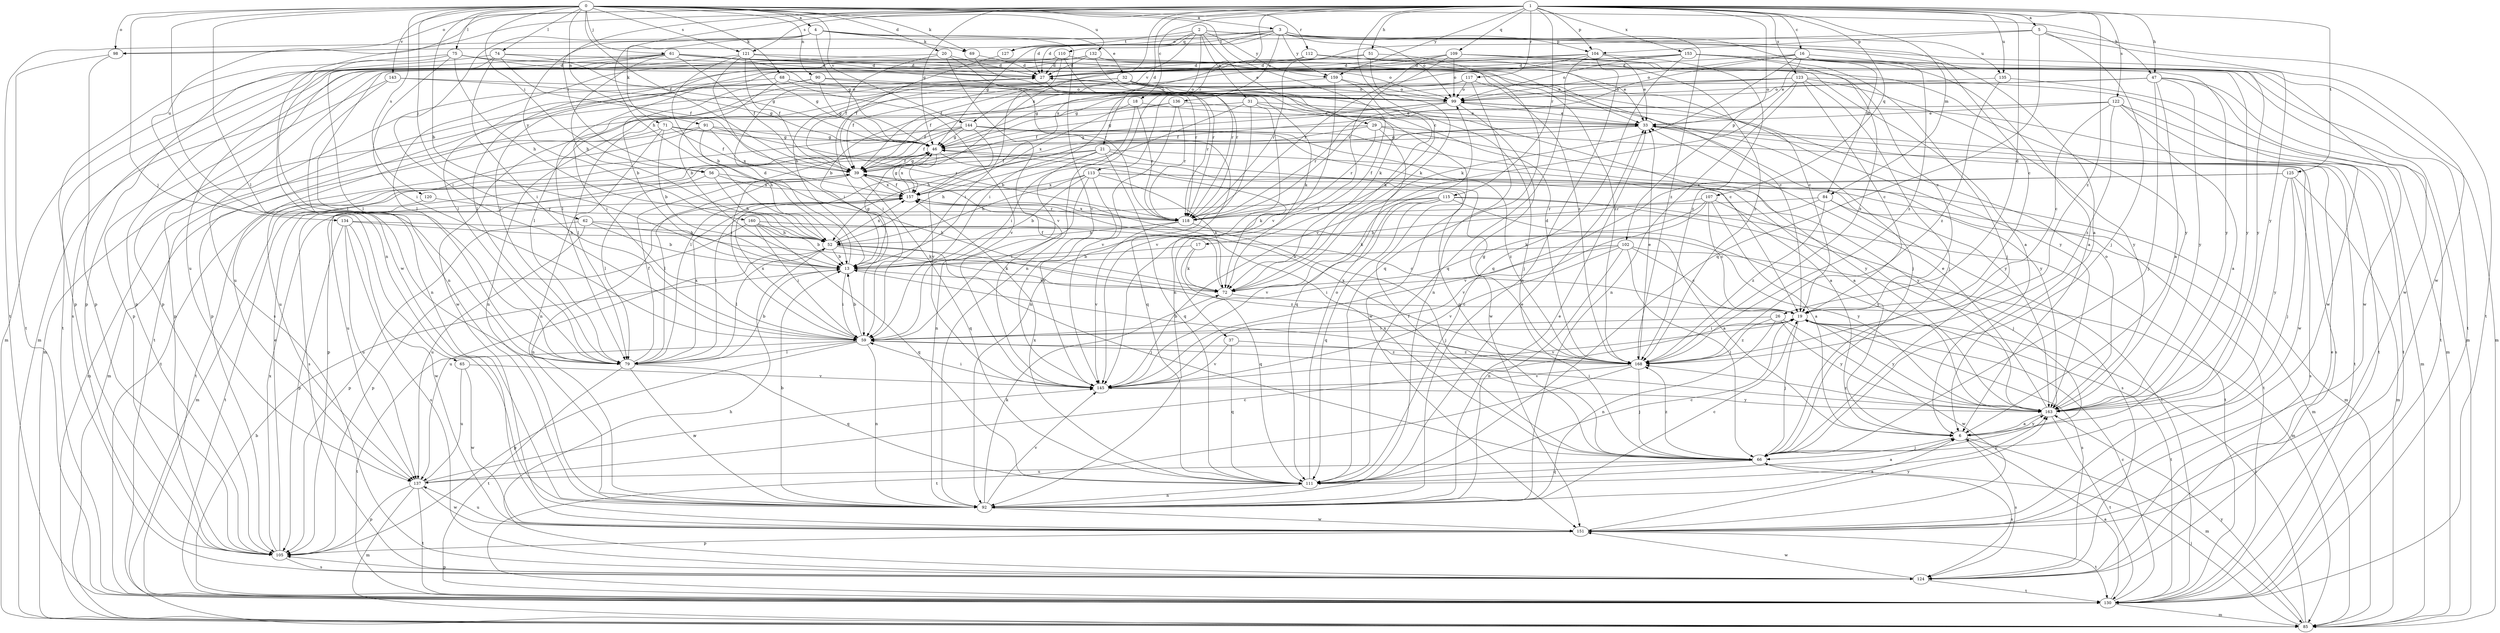 strict digraph  {
0;
1;
2;
3;
4;
5;
6;
13;
16;
17;
18;
19;
20;
21;
26;
27;
29;
31;
32;
33;
37;
39;
46;
47;
51;
52;
56;
59;
61;
62;
65;
66;
68;
69;
71;
72;
74;
75;
79;
84;
85;
90;
91;
92;
98;
99;
102;
104;
105;
107;
109;
110;
111;
112;
113;
115;
117;
118;
120;
121;
122;
123;
124;
125;
127;
130;
132;
134;
135;
136;
137;
143;
144;
145;
151;
153;
157;
159;
160;
163;
168;
0 -> 3  [label=a];
0 -> 4  [label=a];
0 -> 13  [label=b];
0 -> 20  [label=d];
0 -> 37  [label=f];
0 -> 39  [label=f];
0 -> 47  [label=h];
0 -> 56  [label=i];
0 -> 61  [label=j];
0 -> 62  [label=j];
0 -> 65  [label=j];
0 -> 68  [label=k];
0 -> 69  [label=k];
0 -> 74  [label=l];
0 -> 75  [label=l];
0 -> 79  [label=l];
0 -> 90  [label=n];
0 -> 91  [label=n];
0 -> 92  [label=n];
0 -> 98  [label=o];
0 -> 112  [label=r];
0 -> 120  [label=s];
0 -> 121  [label=s];
0 -> 132  [label=u];
0 -> 143  [label=v];
0 -> 144  [label=v];
1 -> 5  [label=a];
1 -> 16  [label=c];
1 -> 17  [label=c];
1 -> 18  [label=c];
1 -> 21  [label=d];
1 -> 26  [label=d];
1 -> 46  [label=g];
1 -> 47  [label=h];
1 -> 51  [label=h];
1 -> 52  [label=h];
1 -> 56  [label=i];
1 -> 84  [label=m];
1 -> 98  [label=o];
1 -> 102  [label=p];
1 -> 104  [label=p];
1 -> 107  [label=q];
1 -> 109  [label=q];
1 -> 113  [label=r];
1 -> 115  [label=r];
1 -> 117  [label=r];
1 -> 121  [label=s];
1 -> 122  [label=s];
1 -> 123  [label=s];
1 -> 125  [label=t];
1 -> 134  [label=u];
1 -> 135  [label=u];
1 -> 151  [label=w];
1 -> 153  [label=x];
1 -> 157  [label=x];
1 -> 159  [label=y];
1 -> 168  [label=z];
2 -> 6  [label=a];
2 -> 19  [label=c];
2 -> 27  [label=d];
2 -> 29  [label=e];
2 -> 31  [label=e];
2 -> 92  [label=n];
2 -> 110  [label=q];
2 -> 127  [label=t];
2 -> 144  [label=v];
2 -> 159  [label=y];
3 -> 27  [label=d];
3 -> 46  [label=g];
3 -> 84  [label=m];
3 -> 98  [label=o];
3 -> 99  [label=o];
3 -> 104  [label=p];
3 -> 127  [label=t];
3 -> 130  [label=t];
3 -> 135  [label=u];
3 -> 136  [label=u];
3 -> 159  [label=y];
3 -> 168  [label=z];
4 -> 32  [label=e];
4 -> 46  [label=g];
4 -> 59  [label=i];
4 -> 69  [label=k];
4 -> 71  [label=k];
4 -> 145  [label=v];
4 -> 160  [label=y];
4 -> 163  [label=y];
5 -> 66  [label=j];
5 -> 104  [label=p];
5 -> 111  [label=q];
5 -> 130  [label=t];
5 -> 151  [label=w];
5 -> 157  [label=x];
6 -> 66  [label=j];
6 -> 85  [label=m];
6 -> 124  [label=s];
6 -> 163  [label=y];
13 -> 27  [label=d];
13 -> 46  [label=g];
13 -> 59  [label=i];
13 -> 72  [label=k];
16 -> 27  [label=d];
16 -> 33  [label=e];
16 -> 72  [label=k];
16 -> 85  [label=m];
16 -> 99  [label=o];
16 -> 118  [label=r];
16 -> 151  [label=w];
16 -> 163  [label=y];
16 -> 168  [label=z];
17 -> 13  [label=b];
17 -> 72  [label=k];
17 -> 111  [label=q];
18 -> 33  [label=e];
18 -> 59  [label=i];
18 -> 118  [label=r];
18 -> 157  [label=x];
19 -> 59  [label=i];
19 -> 66  [label=j];
19 -> 124  [label=s];
19 -> 130  [label=t];
19 -> 145  [label=v];
19 -> 163  [label=y];
20 -> 27  [label=d];
20 -> 39  [label=f];
20 -> 79  [label=l];
20 -> 118  [label=r];
20 -> 145  [label=v];
21 -> 39  [label=f];
21 -> 52  [label=h];
21 -> 92  [label=n];
21 -> 105  [label=p];
21 -> 111  [label=q];
21 -> 163  [label=y];
21 -> 168  [label=z];
26 -> 59  [label=i];
26 -> 92  [label=n];
26 -> 151  [label=w];
26 -> 163  [label=y];
26 -> 168  [label=z];
27 -> 99  [label=o];
27 -> 118  [label=r];
27 -> 130  [label=t];
27 -> 151  [label=w];
29 -> 46  [label=g];
29 -> 52  [label=h];
29 -> 111  [label=q];
29 -> 118  [label=r];
29 -> 124  [label=s];
29 -> 163  [label=y];
31 -> 13  [label=b];
31 -> 33  [label=e];
31 -> 79  [label=l];
31 -> 92  [label=n];
31 -> 145  [label=v];
31 -> 151  [label=w];
32 -> 13  [label=b];
32 -> 19  [label=c];
32 -> 39  [label=f];
32 -> 66  [label=j];
32 -> 85  [label=m];
32 -> 99  [label=o];
32 -> 137  [label=u];
32 -> 163  [label=y];
33 -> 46  [label=g];
33 -> 79  [label=l];
33 -> 130  [label=t];
33 -> 151  [label=w];
33 -> 163  [label=y];
37 -> 111  [label=q];
37 -> 145  [label=v];
37 -> 168  [label=z];
39 -> 46  [label=g];
39 -> 79  [label=l];
39 -> 85  [label=m];
39 -> 111  [label=q];
39 -> 137  [label=u];
39 -> 157  [label=x];
46 -> 39  [label=f];
46 -> 72  [label=k];
46 -> 124  [label=s];
46 -> 130  [label=t];
46 -> 157  [label=x];
47 -> 6  [label=a];
47 -> 13  [label=b];
47 -> 66  [label=j];
47 -> 99  [label=o];
47 -> 130  [label=t];
47 -> 151  [label=w];
47 -> 163  [label=y];
51 -> 27  [label=d];
51 -> 72  [label=k];
51 -> 111  [label=q];
51 -> 118  [label=r];
52 -> 13  [label=b];
52 -> 66  [label=j];
52 -> 72  [label=k];
52 -> 79  [label=l];
52 -> 137  [label=u];
52 -> 157  [label=x];
52 -> 168  [label=z];
56 -> 52  [label=h];
56 -> 72  [label=k];
56 -> 79  [label=l];
56 -> 157  [label=x];
59 -> 13  [label=b];
59 -> 79  [label=l];
59 -> 92  [label=n];
59 -> 105  [label=p];
59 -> 130  [label=t];
59 -> 157  [label=x];
59 -> 168  [label=z];
61 -> 27  [label=d];
61 -> 39  [label=f];
61 -> 52  [label=h];
61 -> 85  [label=m];
61 -> 99  [label=o];
61 -> 105  [label=p];
61 -> 118  [label=r];
61 -> 124  [label=s];
61 -> 130  [label=t];
61 -> 163  [label=y];
61 -> 168  [label=z];
62 -> 13  [label=b];
62 -> 19  [label=c];
62 -> 52  [label=h];
62 -> 105  [label=p];
62 -> 137  [label=u];
65 -> 137  [label=u];
65 -> 145  [label=v];
65 -> 151  [label=w];
66 -> 39  [label=f];
66 -> 46  [label=g];
66 -> 111  [label=q];
66 -> 124  [label=s];
66 -> 137  [label=u];
66 -> 157  [label=x];
66 -> 168  [label=z];
68 -> 13  [label=b];
68 -> 99  [label=o];
68 -> 105  [label=p];
68 -> 145  [label=v];
69 -> 27  [label=d];
69 -> 118  [label=r];
71 -> 6  [label=a];
71 -> 13  [label=b];
71 -> 39  [label=f];
71 -> 46  [label=g];
71 -> 85  [label=m];
71 -> 92  [label=n];
72 -> 19  [label=c];
72 -> 39  [label=f];
74 -> 27  [label=d];
74 -> 39  [label=f];
74 -> 46  [label=g];
74 -> 59  [label=i];
74 -> 79  [label=l];
74 -> 105  [label=p];
75 -> 19  [label=c];
75 -> 27  [label=d];
75 -> 52  [label=h];
75 -> 59  [label=i];
75 -> 72  [label=k];
75 -> 79  [label=l];
75 -> 105  [label=p];
79 -> 13  [label=b];
79 -> 39  [label=f];
79 -> 92  [label=n];
79 -> 111  [label=q];
79 -> 130  [label=t];
79 -> 157  [label=x];
84 -> 13  [label=b];
84 -> 85  [label=m];
84 -> 118  [label=r];
84 -> 130  [label=t];
84 -> 168  [label=z];
85 -> 19  [label=c];
85 -> 66  [label=j];
85 -> 163  [label=y];
90 -> 46  [label=g];
90 -> 59  [label=i];
90 -> 72  [label=k];
90 -> 99  [label=o];
90 -> 105  [label=p];
91 -> 46  [label=g];
91 -> 52  [label=h];
91 -> 85  [label=m];
91 -> 118  [label=r];
91 -> 137  [label=u];
91 -> 157  [label=x];
92 -> 6  [label=a];
92 -> 13  [label=b];
92 -> 19  [label=c];
92 -> 33  [label=e];
92 -> 72  [label=k];
92 -> 145  [label=v];
92 -> 151  [label=w];
98 -> 105  [label=p];
98 -> 130  [label=t];
99 -> 33  [label=e];
99 -> 39  [label=f];
99 -> 46  [label=g];
99 -> 118  [label=r];
99 -> 130  [label=t];
99 -> 151  [label=w];
102 -> 13  [label=b];
102 -> 19  [label=c];
102 -> 59  [label=i];
102 -> 66  [label=j];
102 -> 85  [label=m];
102 -> 92  [label=n];
102 -> 145  [label=v];
104 -> 27  [label=d];
104 -> 33  [label=e];
104 -> 59  [label=i];
104 -> 79  [label=l];
104 -> 92  [label=n];
104 -> 111  [label=q];
104 -> 168  [label=z];
105 -> 33  [label=e];
105 -> 124  [label=s];
105 -> 157  [label=x];
107 -> 6  [label=a];
107 -> 19  [label=c];
107 -> 66  [label=j];
107 -> 72  [label=k];
107 -> 118  [label=r];
107 -> 145  [label=v];
109 -> 19  [label=c];
109 -> 27  [label=d];
109 -> 39  [label=f];
109 -> 85  [label=m];
109 -> 99  [label=o];
109 -> 118  [label=r];
109 -> 145  [label=v];
109 -> 168  [label=z];
110 -> 19  [label=c];
110 -> 27  [label=d];
110 -> 59  [label=i];
110 -> 79  [label=l];
110 -> 118  [label=r];
110 -> 137  [label=u];
111 -> 6  [label=a];
111 -> 19  [label=c];
111 -> 33  [label=e];
111 -> 92  [label=n];
111 -> 99  [label=o];
111 -> 157  [label=x];
111 -> 163  [label=y];
112 -> 6  [label=a];
112 -> 27  [label=d];
112 -> 33  [label=e];
112 -> 85  [label=m];
112 -> 124  [label=s];
112 -> 163  [label=y];
113 -> 13  [label=b];
113 -> 52  [label=h];
113 -> 59  [label=i];
113 -> 72  [label=k];
113 -> 85  [label=m];
113 -> 130  [label=t];
113 -> 145  [label=v];
113 -> 157  [label=x];
115 -> 72  [label=k];
115 -> 79  [label=l];
115 -> 111  [label=q];
115 -> 118  [label=r];
115 -> 124  [label=s];
115 -> 130  [label=t];
115 -> 145  [label=v];
115 -> 163  [label=y];
117 -> 39  [label=f];
117 -> 46  [label=g];
117 -> 66  [label=j];
117 -> 92  [label=n];
117 -> 99  [label=o];
118 -> 52  [label=h];
118 -> 66  [label=j];
118 -> 145  [label=v];
118 -> 157  [label=x];
120 -> 118  [label=r];
120 -> 130  [label=t];
121 -> 13  [label=b];
121 -> 27  [label=d];
121 -> 39  [label=f];
121 -> 46  [label=g];
121 -> 59  [label=i];
121 -> 105  [label=p];
121 -> 168  [label=z];
122 -> 6  [label=a];
122 -> 19  [label=c];
122 -> 33  [label=e];
122 -> 39  [label=f];
122 -> 85  [label=m];
122 -> 130  [label=t];
122 -> 168  [label=z];
123 -> 19  [label=c];
123 -> 46  [label=g];
123 -> 66  [label=j];
123 -> 79  [label=l];
123 -> 92  [label=n];
123 -> 99  [label=o];
123 -> 145  [label=v];
123 -> 151  [label=w];
123 -> 163  [label=y];
124 -> 33  [label=e];
124 -> 52  [label=h];
124 -> 105  [label=p];
124 -> 130  [label=t];
124 -> 151  [label=w];
125 -> 66  [label=j];
125 -> 85  [label=m];
125 -> 124  [label=s];
125 -> 145  [label=v];
125 -> 157  [label=x];
125 -> 163  [label=y];
127 -> 39  [label=f];
130 -> 6  [label=a];
130 -> 13  [label=b];
130 -> 19  [label=c];
130 -> 85  [label=m];
132 -> 27  [label=d];
132 -> 33  [label=e];
132 -> 79  [label=l];
132 -> 92  [label=n];
132 -> 118  [label=r];
132 -> 163  [label=y];
134 -> 52  [label=h];
134 -> 72  [label=k];
134 -> 105  [label=p];
134 -> 124  [label=s];
134 -> 137  [label=u];
134 -> 151  [label=w];
135 -> 85  [label=m];
135 -> 99  [label=o];
135 -> 168  [label=z];
136 -> 33  [label=e];
136 -> 39  [label=f];
136 -> 92  [label=n];
136 -> 118  [label=r];
136 -> 145  [label=v];
137 -> 19  [label=c];
137 -> 85  [label=m];
137 -> 105  [label=p];
137 -> 130  [label=t];
137 -> 145  [label=v];
137 -> 151  [label=w];
143 -> 46  [label=g];
143 -> 92  [label=n];
143 -> 99  [label=o];
143 -> 105  [label=p];
144 -> 6  [label=a];
144 -> 39  [label=f];
144 -> 46  [label=g];
144 -> 59  [label=i];
144 -> 111  [label=q];
144 -> 130  [label=t];
144 -> 145  [label=v];
144 -> 163  [label=y];
145 -> 59  [label=i];
145 -> 163  [label=y];
151 -> 105  [label=p];
151 -> 130  [label=t];
151 -> 137  [label=u];
151 -> 163  [label=y];
153 -> 6  [label=a];
153 -> 13  [label=b];
153 -> 27  [label=d];
153 -> 66  [label=j];
153 -> 79  [label=l];
153 -> 99  [label=o];
153 -> 111  [label=q];
153 -> 130  [label=t];
153 -> 168  [label=z];
157 -> 39  [label=f];
157 -> 46  [label=g];
157 -> 92  [label=n];
157 -> 118  [label=r];
159 -> 59  [label=i];
159 -> 72  [label=k];
159 -> 92  [label=n];
159 -> 99  [label=o];
160 -> 6  [label=a];
160 -> 13  [label=b];
160 -> 52  [label=h];
160 -> 59  [label=i];
160 -> 105  [label=p];
160 -> 111  [label=q];
160 -> 163  [label=y];
163 -> 6  [label=a];
163 -> 33  [label=e];
163 -> 59  [label=i];
163 -> 99  [label=o];
163 -> 130  [label=t];
163 -> 168  [label=z];
168 -> 13  [label=b];
168 -> 27  [label=d];
168 -> 33  [label=e];
168 -> 46  [label=g];
168 -> 66  [label=j];
168 -> 130  [label=t];
168 -> 145  [label=v];
168 -> 157  [label=x];
}
